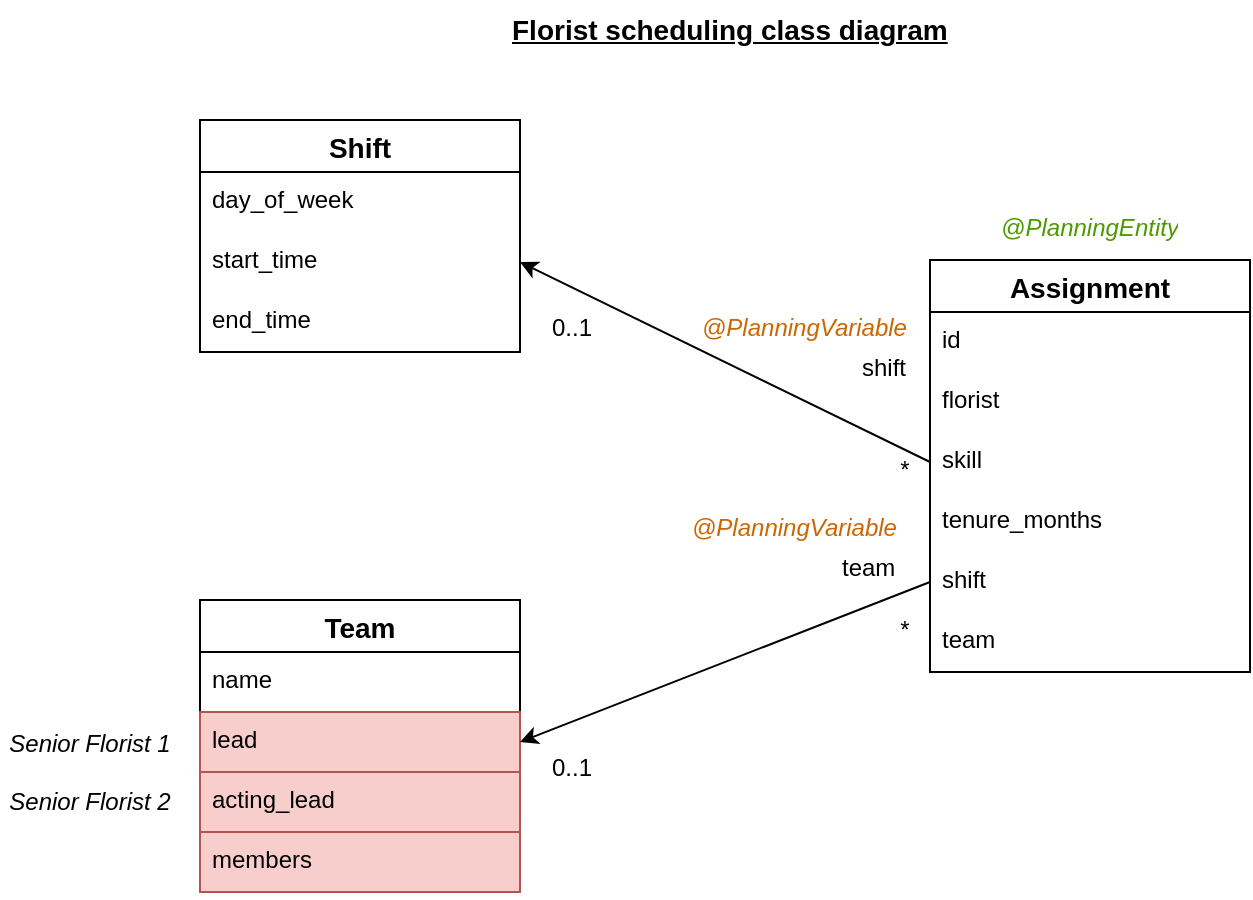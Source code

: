 <mxfile>
    <diagram id="0BdjjedLFBLvmkWmSM8W" name="Page-1">
        <mxGraphModel dx="814" dy="765" grid="1" gridSize="10" guides="1" tooltips="1" connect="1" arrows="1" fold="1" page="1" pageScale="1" pageWidth="850" pageHeight="1100" math="0" shadow="0">
            <root>
                <mxCell id="0"/>
                <mxCell id="1" parent="0"/>
                <mxCell id="39" value="Assignment" style="swimlane;fontStyle=1;childLayout=stackLayout;horizontal=1;startSize=26;horizontalStack=0;resizeParent=1;resizeParentMax=0;resizeLast=0;collapsible=1;marginBottom=0;align=center;fontSize=14;" parent="1" vertex="1">
                    <mxGeometry x="485" y="170" width="160" height="206" as="geometry"/>
                </mxCell>
                <mxCell id="99" value="id" style="text;strokeColor=none;fillColor=none;spacingLeft=4;spacingRight=4;overflow=hidden;rotatable=0;points=[[0,0.5],[1,0.5]];portConstraint=eastwest;fontSize=12;whiteSpace=wrap;html=1;" parent="39" vertex="1">
                    <mxGeometry y="26" width="160" height="30" as="geometry"/>
                </mxCell>
                <mxCell id="40" value="florist" style="text;strokeColor=none;fillColor=none;spacingLeft=4;spacingRight=4;overflow=hidden;rotatable=0;points=[[0,0.5],[1,0.5]];portConstraint=eastwest;fontSize=12;whiteSpace=wrap;html=1;" parent="39" vertex="1">
                    <mxGeometry y="56" width="160" height="30" as="geometry"/>
                </mxCell>
                <mxCell id="41" value="skill" style="text;spacingLeft=4;spacingRight=4;overflow=hidden;rotatable=0;points=[[0,0.5],[1,0.5]];portConstraint=eastwest;fontSize=12;whiteSpace=wrap;html=1;" parent="39" vertex="1">
                    <mxGeometry y="86" width="160" height="30" as="geometry"/>
                </mxCell>
                <mxCell id="42" value="tenure_months" style="text;spacingLeft=4;spacingRight=4;overflow=hidden;rotatable=0;points=[[0,0.5],[1,0.5]];portConstraint=eastwest;fontSize=12;whiteSpace=wrap;html=1;" parent="39" vertex="1">
                    <mxGeometry y="116" width="160" height="30" as="geometry"/>
                </mxCell>
                <mxCell id="71" value="shift" style="text;strokeColor=none;fillColor=none;spacingLeft=4;spacingRight=4;overflow=hidden;rotatable=0;points=[[0,0.5],[1,0.5]];portConstraint=eastwest;fontSize=12;whiteSpace=wrap;html=1;" parent="39" vertex="1">
                    <mxGeometry y="146" width="160" height="30" as="geometry"/>
                </mxCell>
                <mxCell id="72" value="team" style="text;strokeColor=none;fillColor=none;spacingLeft=4;spacingRight=4;overflow=hidden;rotatable=0;points=[[0,0.5],[1,0.5]];portConstraint=eastwest;fontSize=12;whiteSpace=wrap;html=1;" parent="39" vertex="1">
                    <mxGeometry y="176" width="160" height="30" as="geometry"/>
                </mxCell>
                <mxCell id="43" value="Shift" style="swimlane;fontStyle=1;childLayout=stackLayout;horizontal=1;startSize=26;horizontalStack=0;resizeParent=1;resizeParentMax=0;resizeLast=0;collapsible=1;marginBottom=0;align=center;fontSize=14;" parent="1" vertex="1">
                    <mxGeometry x="120" y="100" width="160" height="116" as="geometry"/>
                </mxCell>
                <mxCell id="44" value="day_of_week" style="text;strokeColor=none;fillColor=none;spacingLeft=4;spacingRight=4;overflow=hidden;rotatable=0;points=[[0,0.5],[1,0.5]];portConstraint=eastwest;fontSize=12;whiteSpace=wrap;html=1;" parent="43" vertex="1">
                    <mxGeometry y="26" width="160" height="30" as="geometry"/>
                </mxCell>
                <mxCell id="45" value="start_time" style="text;strokeColor=none;fillColor=none;spacingLeft=4;spacingRight=4;overflow=hidden;rotatable=0;points=[[0,0.5],[1,0.5]];portConstraint=eastwest;fontSize=12;whiteSpace=wrap;html=1;" parent="43" vertex="1">
                    <mxGeometry y="56" width="160" height="30" as="geometry"/>
                </mxCell>
                <mxCell id="46" value="end_time" style="text;strokeColor=none;fillColor=none;spacingLeft=4;spacingRight=4;overflow=hidden;rotatable=0;points=[[0,0.5],[1,0.5]];portConstraint=eastwest;fontSize=12;whiteSpace=wrap;html=1;" parent="43" vertex="1">
                    <mxGeometry y="86" width="160" height="30" as="geometry"/>
                </mxCell>
                <mxCell id="47" value="Team" style="swimlane;fontStyle=1;childLayout=stackLayout;horizontal=1;startSize=26;horizontalStack=0;resizeParent=1;resizeParentMax=0;resizeLast=0;collapsible=1;marginBottom=0;align=center;fontSize=14;" parent="1" vertex="1">
                    <mxGeometry x="120" y="340" width="160" height="146" as="geometry"/>
                </mxCell>
                <mxCell id="48" value="name" style="text;strokeColor=none;fillColor=none;spacingLeft=4;spacingRight=4;overflow=hidden;rotatable=0;points=[[0,0.5],[1,0.5]];portConstraint=eastwest;fontSize=12;whiteSpace=wrap;html=1;" parent="47" vertex="1">
                    <mxGeometry y="26" width="160" height="30" as="geometry"/>
                </mxCell>
                <mxCell id="49" value="lead" style="text;strokeColor=#b85450;fillColor=#f8cecc;spacingLeft=4;spacingRight=4;overflow=hidden;rotatable=0;points=[[0,0.5],[1,0.5]];portConstraint=eastwest;fontSize=12;whiteSpace=wrap;html=1;" parent="47" vertex="1">
                    <mxGeometry y="56" width="160" height="30" as="geometry"/>
                </mxCell>
                <mxCell id="50" value="acting_lead" style="text;strokeColor=#b85450;fillColor=#f8cecc;spacingLeft=4;spacingRight=4;overflow=hidden;rotatable=0;points=[[0,0.5],[1,0.5]];portConstraint=eastwest;fontSize=12;whiteSpace=wrap;html=1;" parent="47" vertex="1">
                    <mxGeometry y="86" width="160" height="30" as="geometry"/>
                </mxCell>
                <mxCell id="75" value="members" style="text;strokeColor=#b85450;fillColor=#f8cecc;spacingLeft=4;spacingRight=4;overflow=hidden;rotatable=0;points=[[0,0.5],[1,0.5]];portConstraint=eastwest;fontSize=12;whiteSpace=wrap;html=1;" parent="47" vertex="1">
                    <mxGeometry y="116" width="160" height="30" as="geometry"/>
                </mxCell>
                <mxCell id="76" style="edgeStyle=none;html=1;exitX=0;exitY=0.5;exitDx=0;exitDy=0;entryX=1;entryY=0.5;entryDx=0;entryDy=0;" parent="1" source="41" target="45" edge="1">
                    <mxGeometry relative="1" as="geometry"/>
                </mxCell>
                <mxCell id="77" style="edgeStyle=none;html=1;exitX=0;exitY=0.5;exitDx=0;exitDy=0;entryX=1;entryY=0.5;entryDx=0;entryDy=0;" parent="1" source="71" target="49" edge="1">
                    <mxGeometry relative="1" as="geometry"/>
                </mxCell>
                <mxCell id="82" value="&lt;b&gt;&lt;font&gt;Florist scheduling class diagram&lt;/font&gt;&lt;/b&gt;" style="text;strokeColor=none;fillColor=none;spacingLeft=4;spacingRight=4;overflow=hidden;rotatable=0;points=[[0,0.5],[1,0.5]];portConstraint=eastwest;fontSize=14;whiteSpace=wrap;html=1;fontStyle=4" parent="1" vertex="1">
                    <mxGeometry x="270" y="40" width="230" height="30" as="geometry"/>
                </mxCell>
                <mxCell id="89" value="shift" style="text;strokeColor=none;fillColor=none;spacingLeft=4;spacingRight=4;overflow=hidden;rotatable=0;points=[[0,0.5],[1,0.5]];portConstraint=eastwest;fontSize=12;whiteSpace=wrap;html=1;" parent="1" vertex="1">
                    <mxGeometry x="445" y="210" width="40" height="30" as="geometry"/>
                </mxCell>
                <mxCell id="90" value="team" style="text;strokeColor=none;fillColor=none;spacingLeft=4;spacingRight=4;overflow=hidden;rotatable=0;points=[[0,0.5],[1,0.5]];portConstraint=eastwest;fontSize=12;whiteSpace=wrap;html=1;" parent="1" vertex="1">
                    <mxGeometry x="435" y="310" width="40" height="30" as="geometry"/>
                </mxCell>
                <mxCell id="91" value="*" style="text;strokeColor=none;fillColor=none;spacingLeft=4;spacingRight=4;overflow=hidden;rotatable=0;points=[[0,0.5],[1,0.5]];portConstraint=eastwest;fontSize=12;whiteSpace=wrap;html=1;verticalAlign=middle;align=center;" parent="1" vertex="1">
                    <mxGeometry x="465" y="260" width="15" height="30" as="geometry"/>
                </mxCell>
                <mxCell id="92" value="0..1" style="text;strokeColor=none;fillColor=none;spacingLeft=4;spacingRight=4;overflow=hidden;rotatable=0;points=[[0,0.5],[1,0.5]];portConstraint=eastwest;fontSize=12;whiteSpace=wrap;html=1;" parent="1" vertex="1">
                    <mxGeometry x="290" y="410" width="40" height="30" as="geometry"/>
                </mxCell>
                <mxCell id="93" value="0..1" style="text;strokeColor=none;fillColor=none;spacingLeft=4;spacingRight=4;overflow=hidden;rotatable=0;points=[[0,0.5],[1,0.5]];portConstraint=eastwest;fontSize=12;whiteSpace=wrap;html=1;" parent="1" vertex="1">
                    <mxGeometry x="290" y="190" width="40" height="30" as="geometry"/>
                </mxCell>
                <mxCell id="94" value="*" style="text;strokeColor=none;fillColor=none;spacingLeft=4;spacingRight=4;overflow=hidden;rotatable=0;points=[[0,0.5],[1,0.5]];portConstraint=eastwest;fontSize=12;whiteSpace=wrap;html=1;verticalAlign=middle;align=center;" parent="1" vertex="1">
                    <mxGeometry x="465" y="340" width="15" height="30" as="geometry"/>
                </mxCell>
                <mxCell id="96" value="@PlanningVariable" style="text;strokeColor=none;fillColor=none;spacingLeft=4;spacingRight=4;overflow=hidden;rotatable=0;points=[[0,0.5],[1,0.5]];portConstraint=eastwest;fontSize=12;whiteSpace=wrap;html=1;fontStyle=2;fontColor=#CC6600;" parent="1" vertex="1">
                    <mxGeometry x="365" y="190" width="120" height="30" as="geometry"/>
                </mxCell>
                <mxCell id="97" value="@PlanningEntity" style="text;strokeColor=none;fillColor=none;spacingLeft=4;spacingRight=4;overflow=hidden;rotatable=0;points=[[0,0.5],[1,0.5]];portConstraint=eastwest;fontSize=12;whiteSpace=wrap;html=1;fontStyle=2;align=center;fontColor=#4D9900;" parent="1" vertex="1">
                    <mxGeometry x="515" y="140" width="100" height="30" as="geometry"/>
                </mxCell>
                <mxCell id="98" value="@PlanningVariable" style="text;strokeColor=none;fillColor=none;spacingLeft=4;spacingRight=4;overflow=hidden;rotatable=0;points=[[0,0.5],[1,0.5]];portConstraint=eastwest;fontSize=12;whiteSpace=wrap;html=1;fontStyle=2;fontColor=#CC6600;" parent="1" vertex="1">
                    <mxGeometry x="360" y="290" width="120" height="30" as="geometry"/>
                </mxCell>
                <mxCell id="101" value="Senior Florist 1" style="text;html=1;align=center;verticalAlign=middle;whiteSpace=wrap;rounded=0;fontStyle=2" parent="1" vertex="1">
                    <mxGeometry x="20" y="400" width="90" height="24" as="geometry"/>
                </mxCell>
                <mxCell id="102" value="Senior Florist 2" style="text;html=1;align=center;verticalAlign=middle;whiteSpace=wrap;rounded=0;fontStyle=2" parent="1" vertex="1">
                    <mxGeometry x="20" y="430" width="90" height="22" as="geometry"/>
                </mxCell>
            </root>
        </mxGraphModel>
    </diagram>
</mxfile>